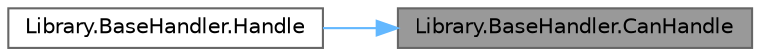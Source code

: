 digraph "Library.BaseHandler.CanHandle"
{
 // INTERACTIVE_SVG=YES
 // LATEX_PDF_SIZE
  bgcolor="transparent";
  edge [fontname=Helvetica,fontsize=10,labelfontname=Helvetica,labelfontsize=10];
  node [fontname=Helvetica,fontsize=10,shape=box,height=0.2,width=0.4];
  rankdir="RL";
  Node1 [label="Library.BaseHandler.CanHandle",height=0.2,width=0.4,color="gray40", fillcolor="grey60", style="filled", fontcolor="black",tooltip="Determina si este \"handler\" puede procesar el mensaje. En la clase base se utiliza el array BaseHandl..."];
  Node1 -> Node2 [dir="back",color="steelblue1",style="solid"];
  Node2 [label="Library.BaseHandler.Handle",height=0.2,width=0.4,color="grey40", fillcolor="white", style="filled",URL="$classLibrary_1_1BaseHandler.html#ab22b2fb5cc9e6488901d5a54e3db02af",tooltip="Procesa el mensaje o lo pasa al siguiente \"handler\" si existe."];
}

